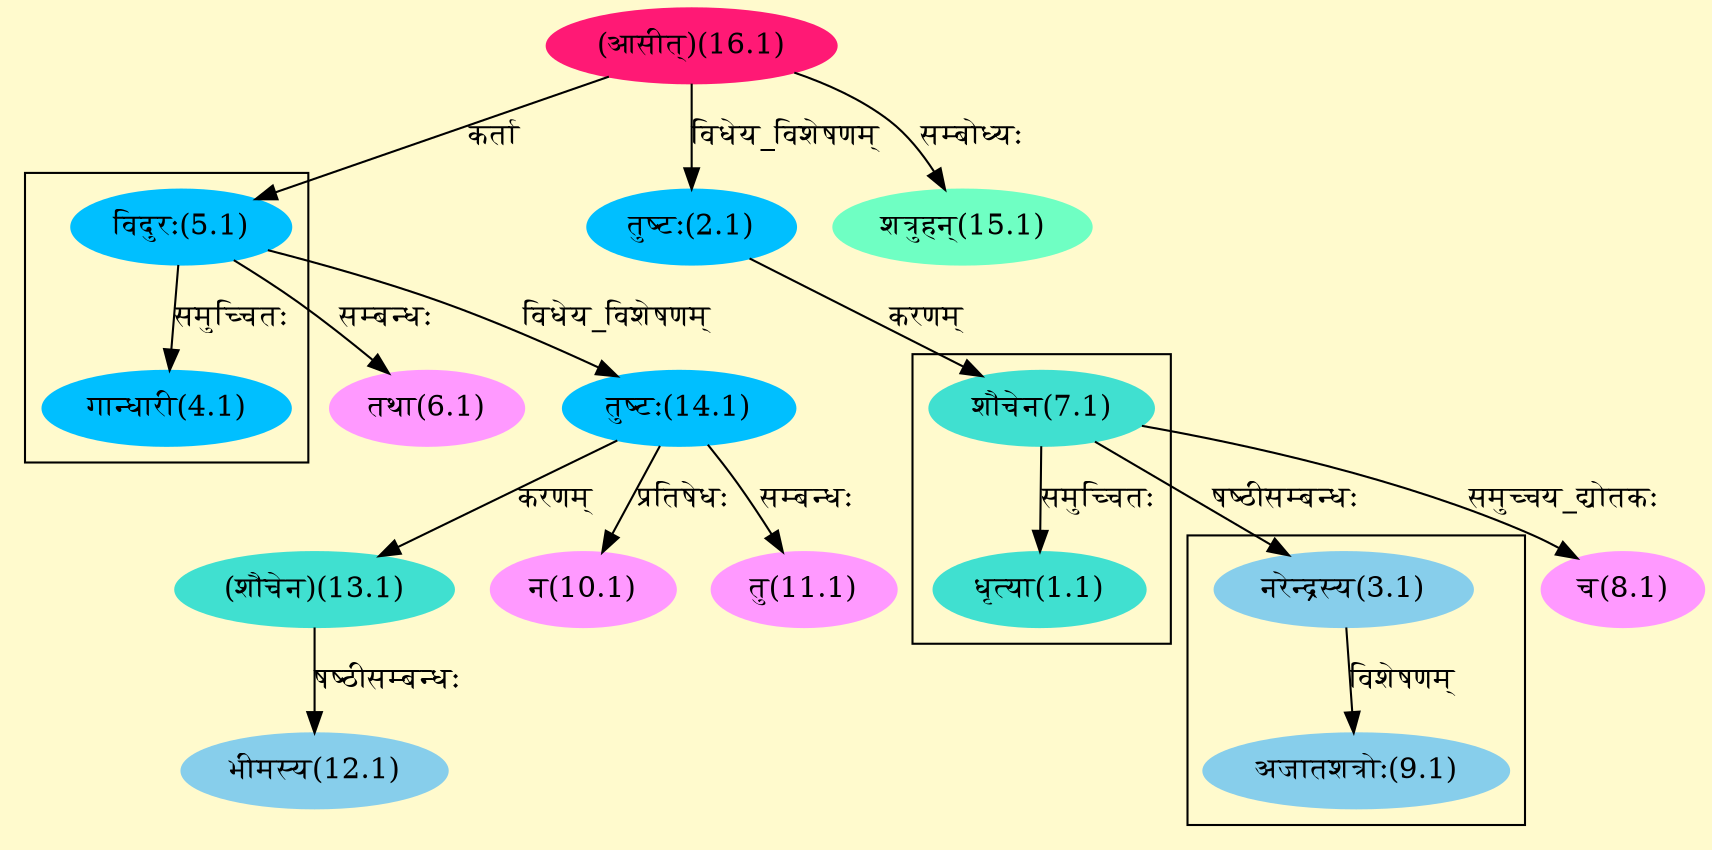digraph G{
rankdir=BT;
 compound=true;
 bgcolor="lemonchiffon1";

subgraph cluster_1{
Node1_1 [style=filled, color="#40E0D0" label = "धृत्या(1.1)"]
Node7_1 [style=filled, color="#40E0D0" label = "शौचेन(7.1)"]

}

subgraph cluster_2{
Node4_1 [style=filled, color="#00BFFF" label = "गान्धारी(4.1)"]
Node5_1 [style=filled, color="#00BFFF" label = "विदुरः(5.1)"]

}

subgraph cluster_3{
Node9_1 [style=filled, color="#87CEEB" label = "अजातशत्रोः(9.1)"]
Node3_1 [style=filled, color="#87CEEB" label = "नरेन्द्रस्य(3.1)"]

}
Node2_1 [style=filled, color="#00BFFF" label = "तुष्टः(2.1)"]
Node16_1 [style=filled, color="#FF1975" label = "(आसीत्)(16.1)"]
Node3_1 [style=filled, color="#87CEEB" label = "नरेन्द्रस्य(3.1)"]
Node7_1 [style=filled, color="#40E0D0" label = "शौचेन(7.1)"]
Node5_1 [style=filled, color="#00BFFF" label = "विदुरः(5.1)"]
Node6_1 [style=filled, color="#FF99FF" label = "तथा(6.1)"]
Node8_1 [style=filled, color="#FF99FF" label = "च(8.1)"]
Node10_1 [style=filled, color="#FF99FF" label = "न(10.1)"]
Node14_1 [style=filled, color="#00BFFF" label = "तुष्टः(14.1)"]
Node11_1 [style=filled, color="#FF99FF" label = "तु(11.1)"]
Node12_1 [style=filled, color="#87CEEB" label = "भीमस्य(12.1)"]
Node13_1 [style=filled, color="#40E0D0" label = "(शौचेन)(13.1)"]
Node15_1 [style=filled, color="#6FFFC3" label = "शत्रुहन्(15.1)"]
/* Start of Relations section */

Node1_1 -> Node7_1 [  label="समुच्चितः"  dir="back" ]
Node2_1 -> Node16_1 [  label="विधेय_विशेषणम्"  dir="back" ]
Node3_1 -> Node7_1 [  label="षष्ठीसम्बन्धः"  dir="back" ]
Node4_1 -> Node5_1 [  label="समुच्चितः"  dir="back" ]
Node5_1 -> Node16_1 [  label="कर्ता"  dir="back" ]
Node6_1 -> Node5_1 [  label="सम्बन्धः"  dir="back" ]
Node7_1 -> Node2_1 [  label="करणम्"  dir="back" ]
Node8_1 -> Node7_1 [  label="समुच्चय_द्योतकः"  dir="back" ]
Node9_1 -> Node3_1 [  label="विशेषणम्"  dir="back" ]
Node10_1 -> Node14_1 [  label="प्रतिषेधः"  dir="back" ]
Node11_1 -> Node14_1 [  label="सम्बन्धः"  dir="back" ]
Node12_1 -> Node13_1 [  label="षष्ठीसम्बन्धः"  dir="back" ]
Node13_1 -> Node14_1 [  label="करणम्"  dir="back" ]
Node14_1 -> Node5_1 [  label="विधेय_विशेषणम्"  dir="back" ]
Node15_1 -> Node16_1 [  label="सम्बोध्यः"  dir="back" ]
}

